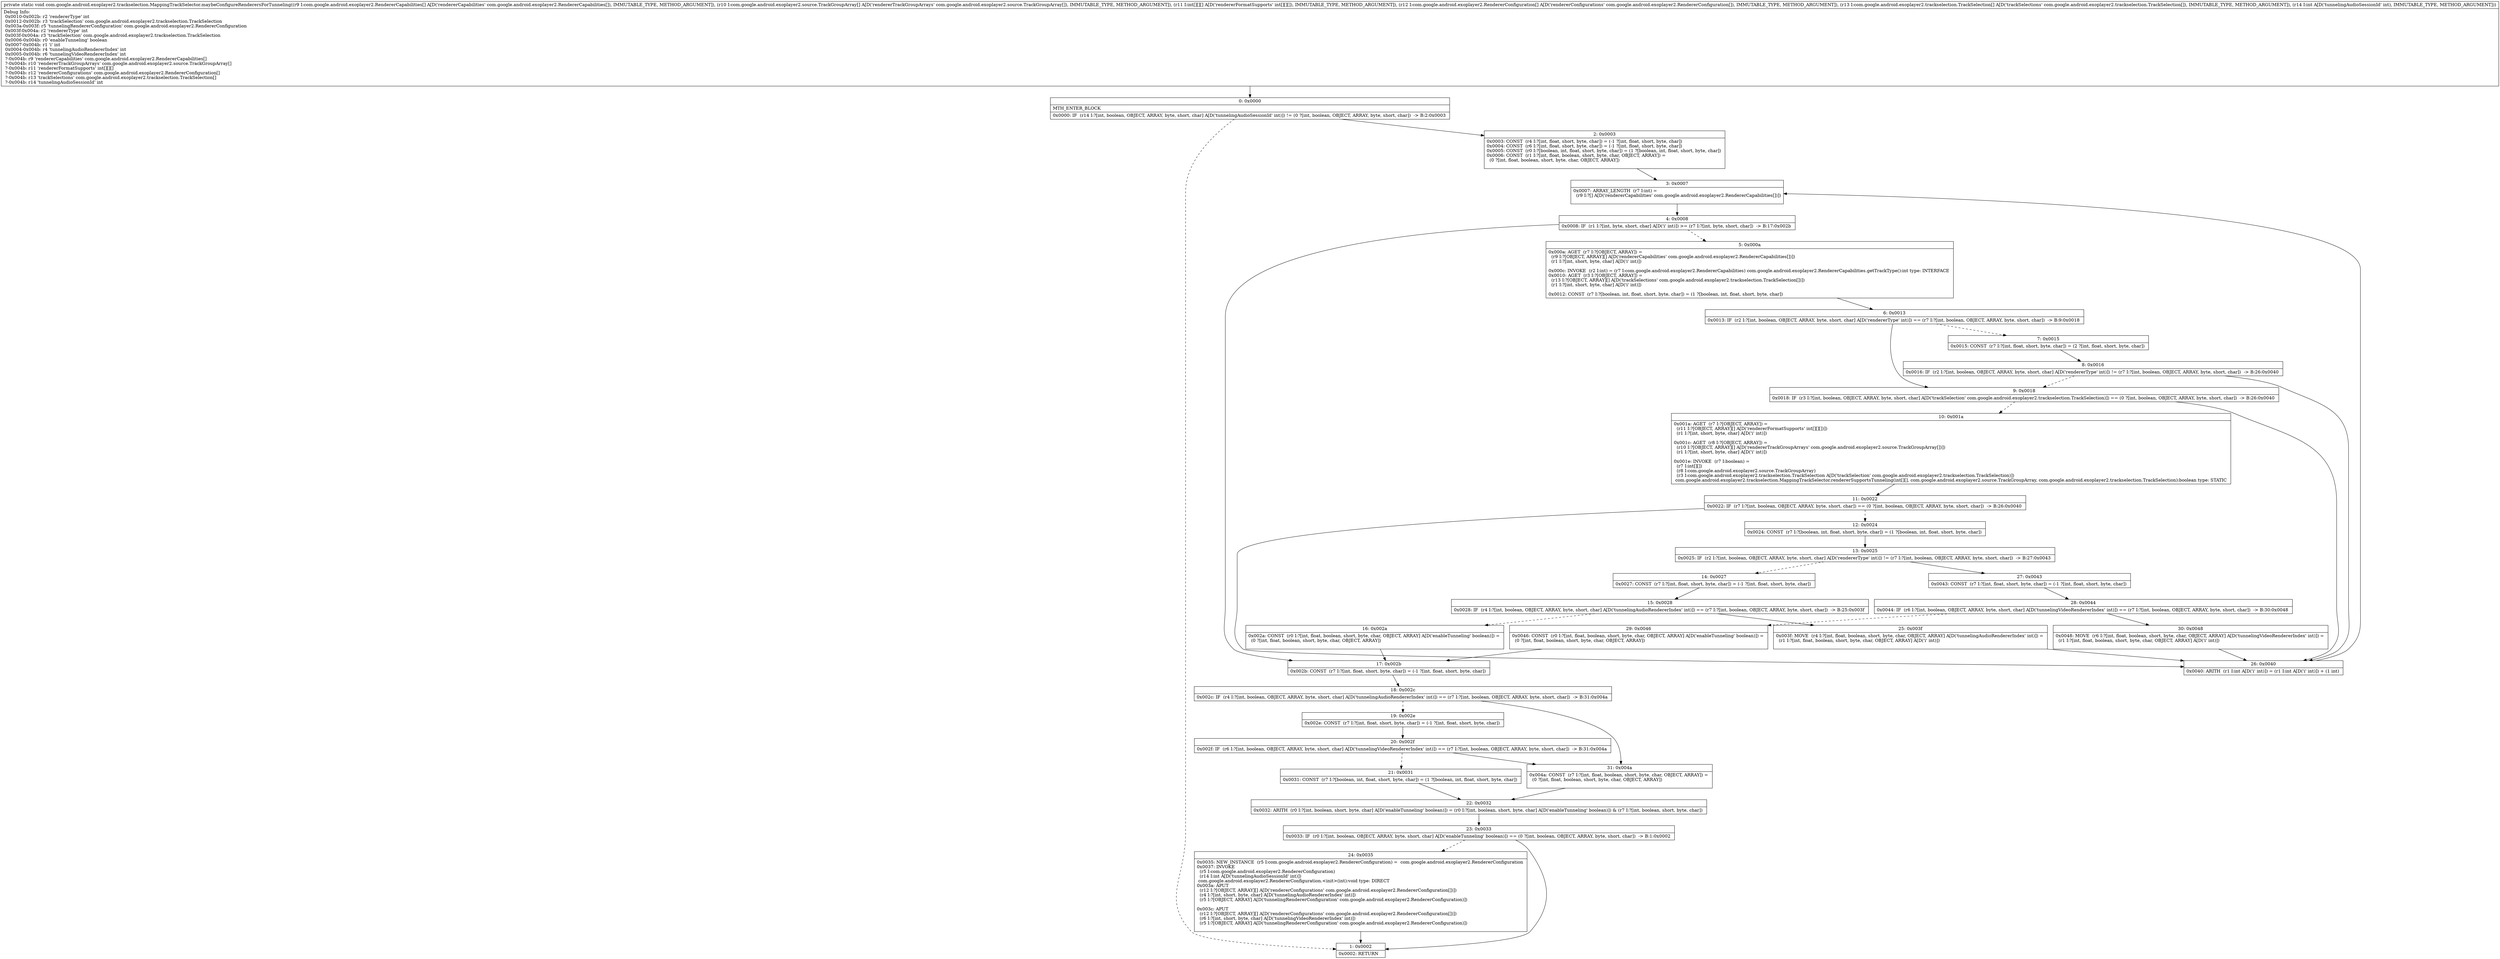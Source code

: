 digraph "CFG forcom.google.android.exoplayer2.trackselection.MappingTrackSelector.maybeConfigureRenderersForTunneling([Lcom\/google\/android\/exoplayer2\/RendererCapabilities;[Lcom\/google\/android\/exoplayer2\/source\/TrackGroupArray;[[[I[Lcom\/google\/android\/exoplayer2\/RendererConfiguration;[Lcom\/google\/android\/exoplayer2\/trackselection\/TrackSelection;I)V" {
Node_0 [shape=record,label="{0\:\ 0x0000|MTH_ENTER_BLOCK\l|0x0000: IF  (r14 I:?[int, boolean, OBJECT, ARRAY, byte, short, char] A[D('tunnelingAudioSessionId' int)]) != (0 ?[int, boolean, OBJECT, ARRAY, byte, short, char])  \-\> B:2:0x0003 \l}"];
Node_1 [shape=record,label="{1\:\ 0x0002|0x0002: RETURN   \l}"];
Node_2 [shape=record,label="{2\:\ 0x0003|0x0003: CONST  (r4 I:?[int, float, short, byte, char]) = (\-1 ?[int, float, short, byte, char]) \l0x0004: CONST  (r6 I:?[int, float, short, byte, char]) = (\-1 ?[int, float, short, byte, char]) \l0x0005: CONST  (r0 I:?[boolean, int, float, short, byte, char]) = (1 ?[boolean, int, float, short, byte, char]) \l0x0006: CONST  (r1 I:?[int, float, boolean, short, byte, char, OBJECT, ARRAY]) = \l  (0 ?[int, float, boolean, short, byte, char, OBJECT, ARRAY])\l \l}"];
Node_3 [shape=record,label="{3\:\ 0x0007|0x0007: ARRAY_LENGTH  (r7 I:int) = \l  (r9 I:?[] A[D('rendererCapabilities' com.google.android.exoplayer2.RendererCapabilities[])])\l \l}"];
Node_4 [shape=record,label="{4\:\ 0x0008|0x0008: IF  (r1 I:?[int, byte, short, char] A[D('i' int)]) \>= (r7 I:?[int, byte, short, char])  \-\> B:17:0x002b \l}"];
Node_5 [shape=record,label="{5\:\ 0x000a|0x000a: AGET  (r7 I:?[OBJECT, ARRAY]) = \l  (r9 I:?[OBJECT, ARRAY][] A[D('rendererCapabilities' com.google.android.exoplayer2.RendererCapabilities[])])\l  (r1 I:?[int, short, byte, char] A[D('i' int)])\l \l0x000c: INVOKE  (r2 I:int) = (r7 I:com.google.android.exoplayer2.RendererCapabilities) com.google.android.exoplayer2.RendererCapabilities.getTrackType():int type: INTERFACE \l0x0010: AGET  (r3 I:?[OBJECT, ARRAY]) = \l  (r13 I:?[OBJECT, ARRAY][] A[D('trackSelections' com.google.android.exoplayer2.trackselection.TrackSelection[])])\l  (r1 I:?[int, short, byte, char] A[D('i' int)])\l \l0x0012: CONST  (r7 I:?[boolean, int, float, short, byte, char]) = (1 ?[boolean, int, float, short, byte, char]) \l}"];
Node_6 [shape=record,label="{6\:\ 0x0013|0x0013: IF  (r2 I:?[int, boolean, OBJECT, ARRAY, byte, short, char] A[D('rendererType' int)]) == (r7 I:?[int, boolean, OBJECT, ARRAY, byte, short, char])  \-\> B:9:0x0018 \l}"];
Node_7 [shape=record,label="{7\:\ 0x0015|0x0015: CONST  (r7 I:?[int, float, short, byte, char]) = (2 ?[int, float, short, byte, char]) \l}"];
Node_8 [shape=record,label="{8\:\ 0x0016|0x0016: IF  (r2 I:?[int, boolean, OBJECT, ARRAY, byte, short, char] A[D('rendererType' int)]) != (r7 I:?[int, boolean, OBJECT, ARRAY, byte, short, char])  \-\> B:26:0x0040 \l}"];
Node_9 [shape=record,label="{9\:\ 0x0018|0x0018: IF  (r3 I:?[int, boolean, OBJECT, ARRAY, byte, short, char] A[D('trackSelection' com.google.android.exoplayer2.trackselection.TrackSelection)]) == (0 ?[int, boolean, OBJECT, ARRAY, byte, short, char])  \-\> B:26:0x0040 \l}"];
Node_10 [shape=record,label="{10\:\ 0x001a|0x001a: AGET  (r7 I:?[OBJECT, ARRAY]) = \l  (r11 I:?[OBJECT, ARRAY][] A[D('rendererFormatSupports' int[][][])])\l  (r1 I:?[int, short, byte, char] A[D('i' int)])\l \l0x001c: AGET  (r8 I:?[OBJECT, ARRAY]) = \l  (r10 I:?[OBJECT, ARRAY][] A[D('rendererTrackGroupArrays' com.google.android.exoplayer2.source.TrackGroupArray[])])\l  (r1 I:?[int, short, byte, char] A[D('i' int)])\l \l0x001e: INVOKE  (r7 I:boolean) = \l  (r7 I:int[][])\l  (r8 I:com.google.android.exoplayer2.source.TrackGroupArray)\l  (r3 I:com.google.android.exoplayer2.trackselection.TrackSelection A[D('trackSelection' com.google.android.exoplayer2.trackselection.TrackSelection)])\l com.google.android.exoplayer2.trackselection.MappingTrackSelector.rendererSupportsTunneling(int[][], com.google.android.exoplayer2.source.TrackGroupArray, com.google.android.exoplayer2.trackselection.TrackSelection):boolean type: STATIC \l}"];
Node_11 [shape=record,label="{11\:\ 0x0022|0x0022: IF  (r7 I:?[int, boolean, OBJECT, ARRAY, byte, short, char]) == (0 ?[int, boolean, OBJECT, ARRAY, byte, short, char])  \-\> B:26:0x0040 \l}"];
Node_12 [shape=record,label="{12\:\ 0x0024|0x0024: CONST  (r7 I:?[boolean, int, float, short, byte, char]) = (1 ?[boolean, int, float, short, byte, char]) \l}"];
Node_13 [shape=record,label="{13\:\ 0x0025|0x0025: IF  (r2 I:?[int, boolean, OBJECT, ARRAY, byte, short, char] A[D('rendererType' int)]) != (r7 I:?[int, boolean, OBJECT, ARRAY, byte, short, char])  \-\> B:27:0x0043 \l}"];
Node_14 [shape=record,label="{14\:\ 0x0027|0x0027: CONST  (r7 I:?[int, float, short, byte, char]) = (\-1 ?[int, float, short, byte, char]) \l}"];
Node_15 [shape=record,label="{15\:\ 0x0028|0x0028: IF  (r4 I:?[int, boolean, OBJECT, ARRAY, byte, short, char] A[D('tunnelingAudioRendererIndex' int)]) == (r7 I:?[int, boolean, OBJECT, ARRAY, byte, short, char])  \-\> B:25:0x003f \l}"];
Node_16 [shape=record,label="{16\:\ 0x002a|0x002a: CONST  (r0 I:?[int, float, boolean, short, byte, char, OBJECT, ARRAY] A[D('enableTunneling' boolean)]) = \l  (0 ?[int, float, boolean, short, byte, char, OBJECT, ARRAY])\l \l}"];
Node_17 [shape=record,label="{17\:\ 0x002b|0x002b: CONST  (r7 I:?[int, float, short, byte, char]) = (\-1 ?[int, float, short, byte, char]) \l}"];
Node_18 [shape=record,label="{18\:\ 0x002c|0x002c: IF  (r4 I:?[int, boolean, OBJECT, ARRAY, byte, short, char] A[D('tunnelingAudioRendererIndex' int)]) == (r7 I:?[int, boolean, OBJECT, ARRAY, byte, short, char])  \-\> B:31:0x004a \l}"];
Node_19 [shape=record,label="{19\:\ 0x002e|0x002e: CONST  (r7 I:?[int, float, short, byte, char]) = (\-1 ?[int, float, short, byte, char]) \l}"];
Node_20 [shape=record,label="{20\:\ 0x002f|0x002f: IF  (r6 I:?[int, boolean, OBJECT, ARRAY, byte, short, char] A[D('tunnelingVideoRendererIndex' int)]) == (r7 I:?[int, boolean, OBJECT, ARRAY, byte, short, char])  \-\> B:31:0x004a \l}"];
Node_21 [shape=record,label="{21\:\ 0x0031|0x0031: CONST  (r7 I:?[boolean, int, float, short, byte, char]) = (1 ?[boolean, int, float, short, byte, char]) \l}"];
Node_22 [shape=record,label="{22\:\ 0x0032|0x0032: ARITH  (r0 I:?[int, boolean, short, byte, char] A[D('enableTunneling' boolean)]) = (r0 I:?[int, boolean, short, byte, char] A[D('enableTunneling' boolean)]) & (r7 I:?[int, boolean, short, byte, char]) \l}"];
Node_23 [shape=record,label="{23\:\ 0x0033|0x0033: IF  (r0 I:?[int, boolean, OBJECT, ARRAY, byte, short, char] A[D('enableTunneling' boolean)]) == (0 ?[int, boolean, OBJECT, ARRAY, byte, short, char])  \-\> B:1:0x0002 \l}"];
Node_24 [shape=record,label="{24\:\ 0x0035|0x0035: NEW_INSTANCE  (r5 I:com.google.android.exoplayer2.RendererConfiguration) =  com.google.android.exoplayer2.RendererConfiguration \l0x0037: INVOKE  \l  (r5 I:com.google.android.exoplayer2.RendererConfiguration)\l  (r14 I:int A[D('tunnelingAudioSessionId' int)])\l com.google.android.exoplayer2.RendererConfiguration.\<init\>(int):void type: DIRECT \l0x003a: APUT  \l  (r12 I:?[OBJECT, ARRAY][] A[D('rendererConfigurations' com.google.android.exoplayer2.RendererConfiguration[])])\l  (r4 I:?[int, short, byte, char] A[D('tunnelingAudioRendererIndex' int)])\l  (r5 I:?[OBJECT, ARRAY] A[D('tunnelingRendererConfiguration' com.google.android.exoplayer2.RendererConfiguration)])\l \l0x003c: APUT  \l  (r12 I:?[OBJECT, ARRAY][] A[D('rendererConfigurations' com.google.android.exoplayer2.RendererConfiguration[])])\l  (r6 I:?[int, short, byte, char] A[D('tunnelingVideoRendererIndex' int)])\l  (r5 I:?[OBJECT, ARRAY] A[D('tunnelingRendererConfiguration' com.google.android.exoplayer2.RendererConfiguration)])\l \l}"];
Node_25 [shape=record,label="{25\:\ 0x003f|0x003f: MOVE  (r4 I:?[int, float, boolean, short, byte, char, OBJECT, ARRAY] A[D('tunnelingAudioRendererIndex' int)]) = \l  (r1 I:?[int, float, boolean, short, byte, char, OBJECT, ARRAY] A[D('i' int)])\l \l}"];
Node_26 [shape=record,label="{26\:\ 0x0040|0x0040: ARITH  (r1 I:int A[D('i' int)]) = (r1 I:int A[D('i' int)]) + (1 int) \l}"];
Node_27 [shape=record,label="{27\:\ 0x0043|0x0043: CONST  (r7 I:?[int, float, short, byte, char]) = (\-1 ?[int, float, short, byte, char]) \l}"];
Node_28 [shape=record,label="{28\:\ 0x0044|0x0044: IF  (r6 I:?[int, boolean, OBJECT, ARRAY, byte, short, char] A[D('tunnelingVideoRendererIndex' int)]) == (r7 I:?[int, boolean, OBJECT, ARRAY, byte, short, char])  \-\> B:30:0x0048 \l}"];
Node_29 [shape=record,label="{29\:\ 0x0046|0x0046: CONST  (r0 I:?[int, float, boolean, short, byte, char, OBJECT, ARRAY] A[D('enableTunneling' boolean)]) = \l  (0 ?[int, float, boolean, short, byte, char, OBJECT, ARRAY])\l \l}"];
Node_30 [shape=record,label="{30\:\ 0x0048|0x0048: MOVE  (r6 I:?[int, float, boolean, short, byte, char, OBJECT, ARRAY] A[D('tunnelingVideoRendererIndex' int)]) = \l  (r1 I:?[int, float, boolean, short, byte, char, OBJECT, ARRAY] A[D('i' int)])\l \l}"];
Node_31 [shape=record,label="{31\:\ 0x004a|0x004a: CONST  (r7 I:?[int, float, boolean, short, byte, char, OBJECT, ARRAY]) = \l  (0 ?[int, float, boolean, short, byte, char, OBJECT, ARRAY])\l \l}"];
MethodNode[shape=record,label="{private static void com.google.android.exoplayer2.trackselection.MappingTrackSelector.maybeConfigureRenderersForTunneling((r9 I:com.google.android.exoplayer2.RendererCapabilities[] A[D('rendererCapabilities' com.google.android.exoplayer2.RendererCapabilities[]), IMMUTABLE_TYPE, METHOD_ARGUMENT]), (r10 I:com.google.android.exoplayer2.source.TrackGroupArray[] A[D('rendererTrackGroupArrays' com.google.android.exoplayer2.source.TrackGroupArray[]), IMMUTABLE_TYPE, METHOD_ARGUMENT]), (r11 I:int[][][] A[D('rendererFormatSupports' int[][][]), IMMUTABLE_TYPE, METHOD_ARGUMENT]), (r12 I:com.google.android.exoplayer2.RendererConfiguration[] A[D('rendererConfigurations' com.google.android.exoplayer2.RendererConfiguration[]), IMMUTABLE_TYPE, METHOD_ARGUMENT]), (r13 I:com.google.android.exoplayer2.trackselection.TrackSelection[] A[D('trackSelections' com.google.android.exoplayer2.trackselection.TrackSelection[]), IMMUTABLE_TYPE, METHOD_ARGUMENT]), (r14 I:int A[D('tunnelingAudioSessionId' int), IMMUTABLE_TYPE, METHOD_ARGUMENT]))  | Debug Info:\l  0x0010\-0x002b: r2 'rendererType' int\l  0x0012\-0x002b: r3 'trackSelection' com.google.android.exoplayer2.trackselection.TrackSelection\l  0x003a\-0x003f: r5 'tunnelingRendererConfiguration' com.google.android.exoplayer2.RendererConfiguration\l  0x003f\-0x004a: r2 'rendererType' int\l  0x003f\-0x004a: r3 'trackSelection' com.google.android.exoplayer2.trackselection.TrackSelection\l  0x0006\-0x004b: r0 'enableTunneling' boolean\l  0x0007\-0x004b: r1 'i' int\l  0x0004\-0x004b: r4 'tunnelingAudioRendererIndex' int\l  0x0005\-0x004b: r6 'tunnelingVideoRendererIndex' int\l  ?\-0x004b: r9 'rendererCapabilities' com.google.android.exoplayer2.RendererCapabilities[]\l  ?\-0x004b: r10 'rendererTrackGroupArrays' com.google.android.exoplayer2.source.TrackGroupArray[]\l  ?\-0x004b: r11 'rendererFormatSupports' int[][][]\l  ?\-0x004b: r12 'rendererConfigurations' com.google.android.exoplayer2.RendererConfiguration[]\l  ?\-0x004b: r13 'trackSelections' com.google.android.exoplayer2.trackselection.TrackSelection[]\l  ?\-0x004b: r14 'tunnelingAudioSessionId' int\l}"];
MethodNode -> Node_0;
Node_0 -> Node_1[style=dashed];
Node_0 -> Node_2;
Node_2 -> Node_3;
Node_3 -> Node_4;
Node_4 -> Node_5[style=dashed];
Node_4 -> Node_17;
Node_5 -> Node_6;
Node_6 -> Node_7[style=dashed];
Node_6 -> Node_9;
Node_7 -> Node_8;
Node_8 -> Node_9[style=dashed];
Node_8 -> Node_26;
Node_9 -> Node_10[style=dashed];
Node_9 -> Node_26;
Node_10 -> Node_11;
Node_11 -> Node_12[style=dashed];
Node_11 -> Node_26;
Node_12 -> Node_13;
Node_13 -> Node_14[style=dashed];
Node_13 -> Node_27;
Node_14 -> Node_15;
Node_15 -> Node_16[style=dashed];
Node_15 -> Node_25;
Node_16 -> Node_17;
Node_17 -> Node_18;
Node_18 -> Node_19[style=dashed];
Node_18 -> Node_31;
Node_19 -> Node_20;
Node_20 -> Node_21[style=dashed];
Node_20 -> Node_31;
Node_21 -> Node_22;
Node_22 -> Node_23;
Node_23 -> Node_1;
Node_23 -> Node_24[style=dashed];
Node_24 -> Node_1;
Node_25 -> Node_26;
Node_26 -> Node_3;
Node_27 -> Node_28;
Node_28 -> Node_29[style=dashed];
Node_28 -> Node_30;
Node_29 -> Node_17;
Node_30 -> Node_26;
Node_31 -> Node_22;
}

